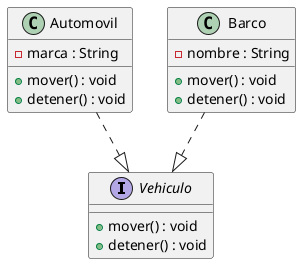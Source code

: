 @startuml
interface Vehiculo {
  + mover() : void
  + detener() : void
}

class Automovil {
  - marca : String
  + mover() : void
  + detener() : void
}

class Barco {
  - nombre : String
  + mover() : void
  + detener() : void
}

Automovil ..|> Vehiculo
Barco ..|> Vehiculo
@enduml
